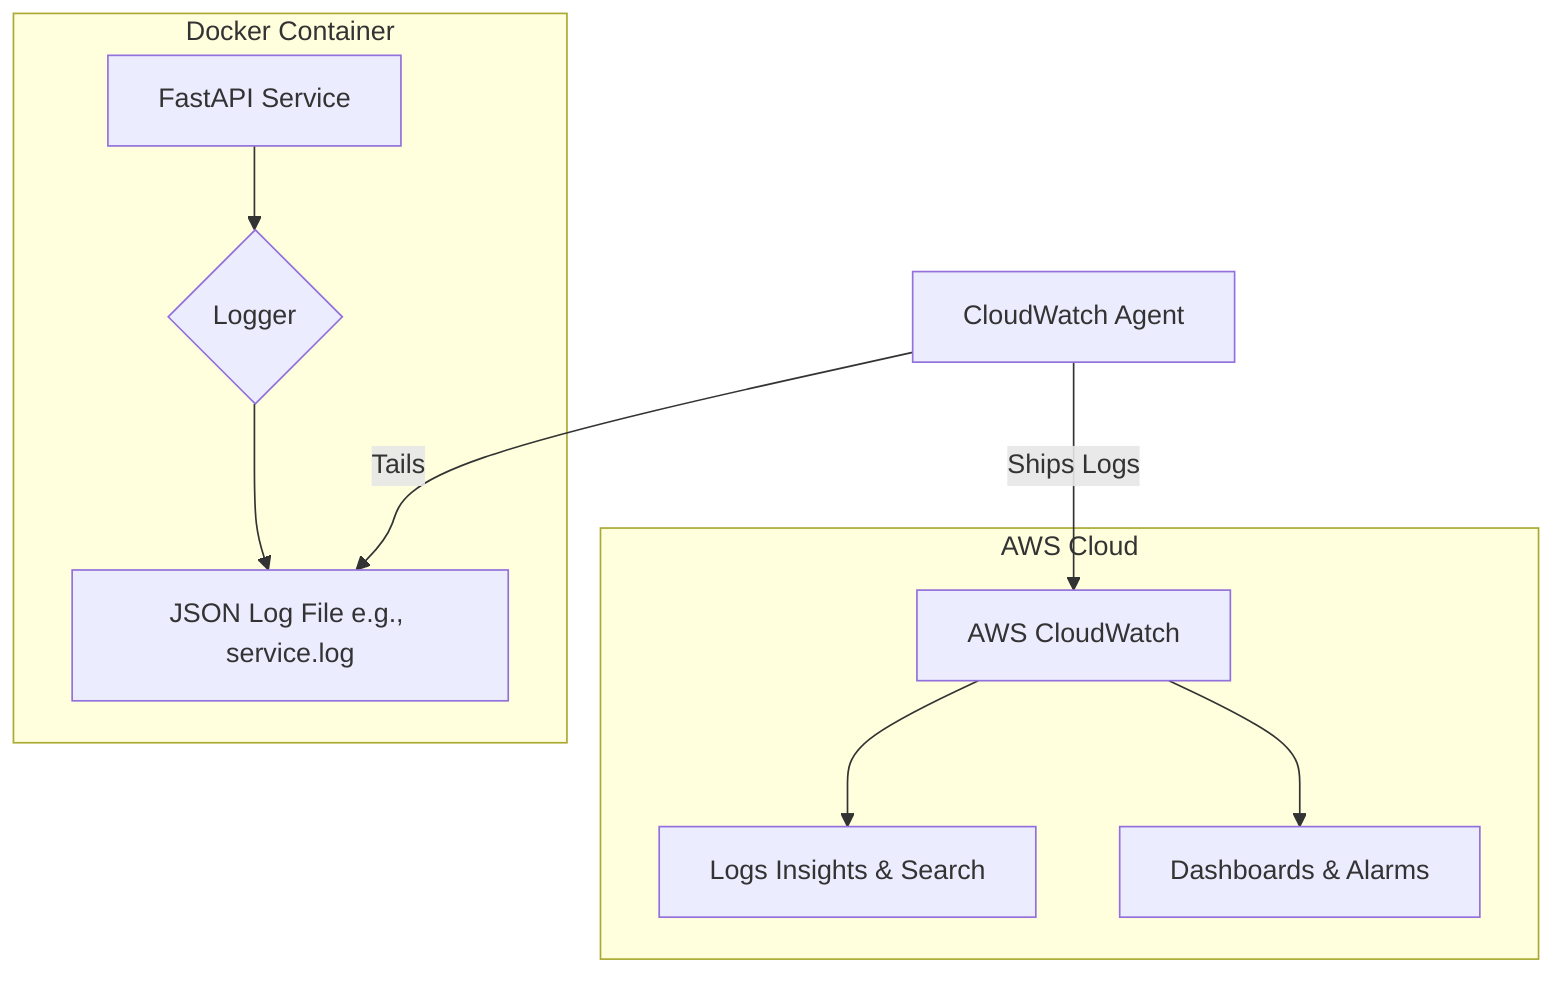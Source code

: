 graph TD
    subgraph Docker Container
        A[FastAPI Service] --> B{Logger}
        B --> C[JSON Log File e.g., service.log]
    end
    
    D[CloudWatch Agent] -- Tails --> C
    D -- Ships Logs --> E[AWS CloudWatch]
    
    subgraph AWS Cloud
        E --> F[Logs Insights & Search]
        E --> G[Dashboards & Alarms]
    end